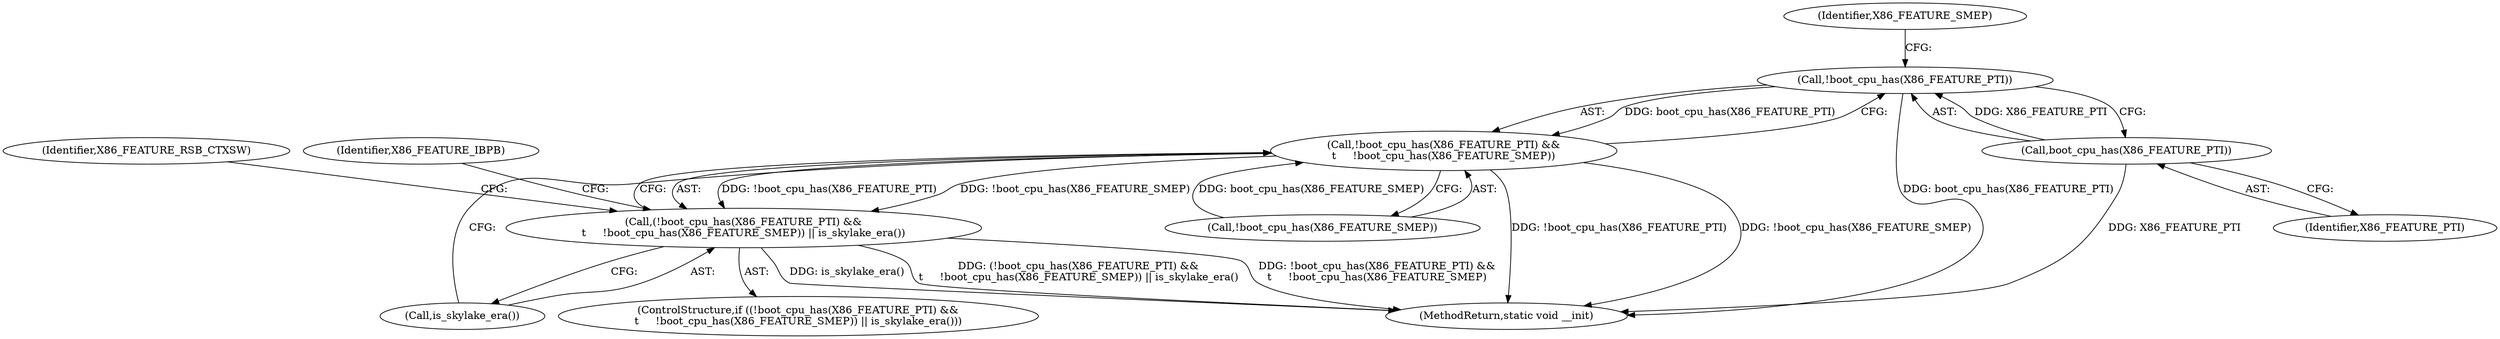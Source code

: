 digraph "1_linux_fdf82a7856b32d905c39afc85e34364491e46346_0@del" {
"1000210" [label="(Call,!boot_cpu_has(X86_FEATURE_PTI))"];
"1000211" [label="(Call,boot_cpu_has(X86_FEATURE_PTI))"];
"1000209" [label="(Call,!boot_cpu_has(X86_FEATURE_PTI) &&\n\t     !boot_cpu_has(X86_FEATURE_SMEP))"];
"1000208" [label="(Call,(!boot_cpu_has(X86_FEATURE_PTI) &&\n\t     !boot_cpu_has(X86_FEATURE_SMEP)) || is_skylake_era())"];
"1000208" [label="(Call,(!boot_cpu_has(X86_FEATURE_PTI) &&\n\t     !boot_cpu_has(X86_FEATURE_SMEP)) || is_skylake_era())"];
"1000215" [label="(Identifier,X86_FEATURE_SMEP)"];
"1000216" [label="(Call,is_skylake_era())"];
"1000213" [label="(Call,!boot_cpu_has(X86_FEATURE_SMEP))"];
"1000219" [label="(Identifier,X86_FEATURE_RSB_CTXSW)"];
"1000211" [label="(Call,boot_cpu_has(X86_FEATURE_PTI))"];
"1000238" [label="(MethodReturn,static void __init)"];
"1000210" [label="(Call,!boot_cpu_has(X86_FEATURE_PTI))"];
"1000212" [label="(Identifier,X86_FEATURE_PTI)"];
"1000209" [label="(Call,!boot_cpu_has(X86_FEATURE_PTI) &&\n\t     !boot_cpu_has(X86_FEATURE_SMEP))"];
"1000224" [label="(Identifier,X86_FEATURE_IBPB)"];
"1000207" [label="(ControlStructure,if ((!boot_cpu_has(X86_FEATURE_PTI) &&\n\t     !boot_cpu_has(X86_FEATURE_SMEP)) || is_skylake_era()))"];
"1000210" -> "1000209"  [label="AST: "];
"1000210" -> "1000211"  [label="CFG: "];
"1000211" -> "1000210"  [label="AST: "];
"1000215" -> "1000210"  [label="CFG: "];
"1000209" -> "1000210"  [label="CFG: "];
"1000210" -> "1000238"  [label="DDG: boot_cpu_has(X86_FEATURE_PTI)"];
"1000210" -> "1000209"  [label="DDG: boot_cpu_has(X86_FEATURE_PTI)"];
"1000211" -> "1000210"  [label="DDG: X86_FEATURE_PTI"];
"1000211" -> "1000212"  [label="CFG: "];
"1000212" -> "1000211"  [label="AST: "];
"1000211" -> "1000238"  [label="DDG: X86_FEATURE_PTI"];
"1000209" -> "1000208"  [label="AST: "];
"1000209" -> "1000213"  [label="CFG: "];
"1000213" -> "1000209"  [label="AST: "];
"1000216" -> "1000209"  [label="CFG: "];
"1000208" -> "1000209"  [label="CFG: "];
"1000209" -> "1000238"  [label="DDG: !boot_cpu_has(X86_FEATURE_PTI)"];
"1000209" -> "1000238"  [label="DDG: !boot_cpu_has(X86_FEATURE_SMEP)"];
"1000209" -> "1000208"  [label="DDG: !boot_cpu_has(X86_FEATURE_PTI)"];
"1000209" -> "1000208"  [label="DDG: !boot_cpu_has(X86_FEATURE_SMEP)"];
"1000213" -> "1000209"  [label="DDG: boot_cpu_has(X86_FEATURE_SMEP)"];
"1000208" -> "1000207"  [label="AST: "];
"1000208" -> "1000216"  [label="CFG: "];
"1000216" -> "1000208"  [label="AST: "];
"1000219" -> "1000208"  [label="CFG: "];
"1000224" -> "1000208"  [label="CFG: "];
"1000208" -> "1000238"  [label="DDG: !boot_cpu_has(X86_FEATURE_PTI) &&\n\t     !boot_cpu_has(X86_FEATURE_SMEP)"];
"1000208" -> "1000238"  [label="DDG: is_skylake_era()"];
"1000208" -> "1000238"  [label="DDG: (!boot_cpu_has(X86_FEATURE_PTI) &&\n\t     !boot_cpu_has(X86_FEATURE_SMEP)) || is_skylake_era()"];
}
